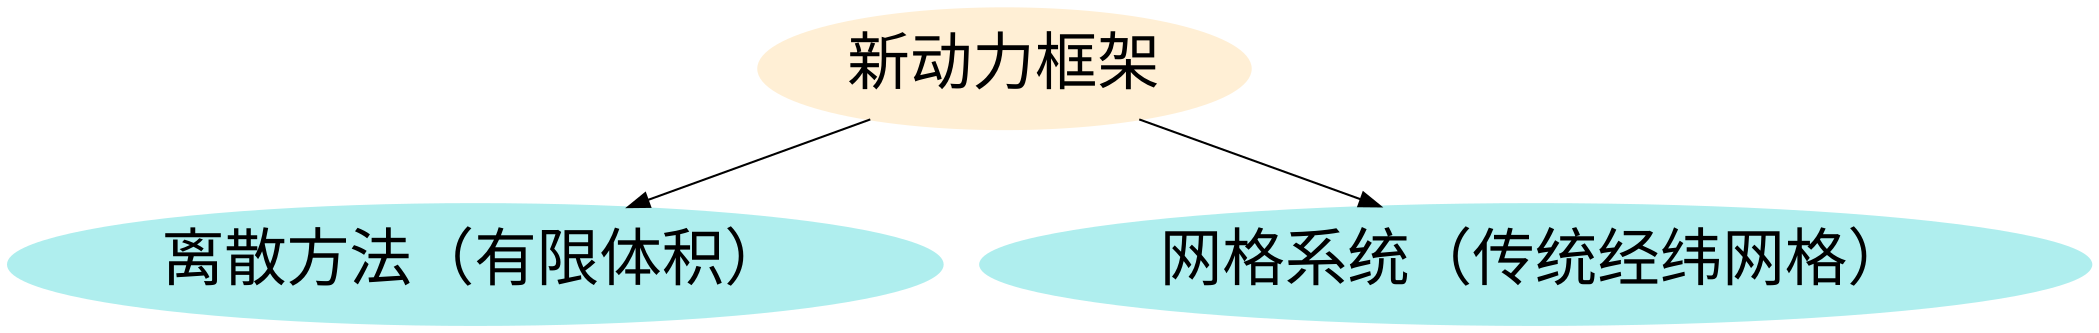 
// Description:
//
//       Usage: dotrun xxx.dot
//
//      Author: OU Yuyuan <ouyuyuan@lasg.iap.ac.cn>
//     Created: 2014-04-16 16:30:46 BJT
// Last Change: 2014-04-18 07:05:57 BJT

digraph g {

    node [style=filled,color=papayawhip,fontsize=30];
    "新动力框架";

    node [style=filled,color=paleturquoise,fontsize=30];
    "新动力框架"->"离散方法（有限体积）";
    "新动力框架"->"网格系统（传统经纬网格）";
}
